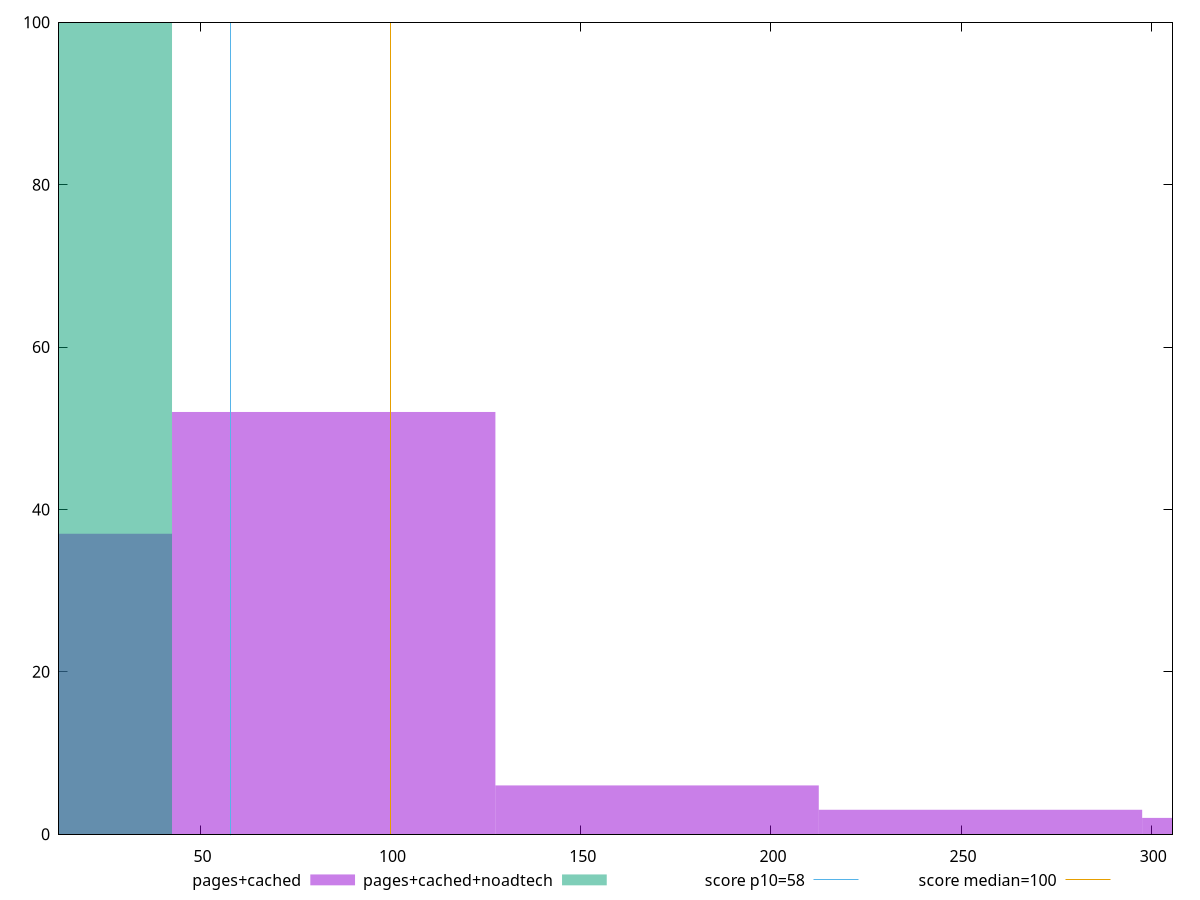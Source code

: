 reset

$pagesCached <<EOF
340.1439641866845 2
255.10797314001337 3
85.03599104667113 52
170.07198209334226 6
0 37
EOF

$pagesCachedNoadtech <<EOF
0 100
EOF

set key outside below
set boxwidth 85.03599104667113
set xrange [12.8:305.6000000000007]
set yrange [0:100]
set trange [0:100]
set style fill transparent solid 0.5 noborder

set parametric
set terminal svg size 640, 500 enhanced background rgb 'white'
set output "report_00017_2021-02-10T15-08-03.406Z/estimated-input-latency/comparison/histogram/1_vs_2.svg"

plot $pagesCached title "pages+cached" with boxes, \
     $pagesCachedNoadtech title "pages+cached+noadtech" with boxes, \
     58,t title "score p10=58", \
     100,t title "score median=100"

reset

